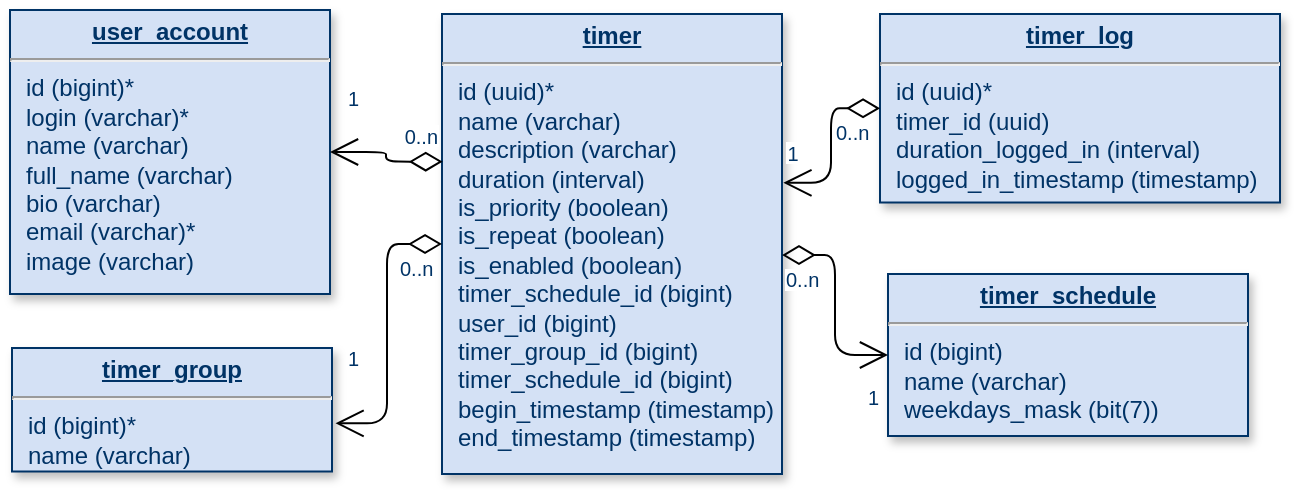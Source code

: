 <mxfile version="22.0.0" type="device">
  <diagram name="Page-1" id="efa7a0a1-bf9b-a30e-e6df-94a7791c09e9">
    <mxGraphModel dx="683" dy="402" grid="1" gridSize="10" guides="1" tooltips="1" connect="1" arrows="1" fold="1" page="1" pageScale="1" pageWidth="826" pageHeight="1169" background="none" math="0" shadow="0">
      <root>
        <mxCell id="0" />
        <mxCell id="1" parent="0" />
        <mxCell id="20" value="&lt;p style=&quot;margin: 0px; margin-top: 4px; text-align: center; text-decoration: underline;&quot;&gt;&lt;strong&gt;timer&lt;/strong&gt;&lt;/p&gt;&lt;hr&gt;&lt;p style=&quot;margin: 0px; margin-left: 8px;&quot;&gt;id (uuid)*&lt;/p&gt;&lt;p style=&quot;margin: 0px; margin-left: 8px;&quot;&gt;name (varchar)&lt;/p&gt;&lt;p style=&quot;margin: 0px; margin-left: 8px;&quot;&gt;description (varchar)&lt;/p&gt;&lt;p style=&quot;margin: 0px; margin-left: 8px;&quot;&gt;duration (interval)&lt;/p&gt;&lt;p style=&quot;margin: 0px; margin-left: 8px;&quot;&gt;is_priority (boolean)&lt;/p&gt;&lt;p style=&quot;margin: 0px; margin-left: 8px;&quot;&gt;is_repeat (boolean)&lt;/p&gt;&lt;p style=&quot;margin: 0px; margin-left: 8px;&quot;&gt;is_enabled (boolean)&lt;/p&gt;&lt;p style=&quot;margin: 0px; margin-left: 8px;&quot;&gt;timer_schedule_id (bigint)&lt;/p&gt;&lt;p style=&quot;margin: 0px; margin-left: 8px;&quot;&gt;user_id (bigint)&lt;/p&gt;&lt;p style=&quot;margin: 0px; margin-left: 8px;&quot;&gt;timer_group_id (bigint)&lt;/p&gt;&lt;p style=&quot;margin: 0px; margin-left: 8px;&quot;&gt;timer_schedule_id (bigint)&lt;/p&gt;&lt;p style=&quot;border-color: var(--border-color); margin: 0px 0px 0px 8px;&quot;&gt;begin_timestamp (timestamp)&lt;/p&gt;&lt;p style=&quot;border-color: var(--border-color); margin: 0px 0px 0px 8px;&quot;&gt;end_timestamp (timestamp)&lt;/p&gt;" style="verticalAlign=top;align=left;overflow=fill;fontSize=12;fontFamily=Helvetica;html=1;strokeColor=#003366;shadow=1;fillColor=#D4E1F5;fontColor=#003366" parent="1" vertex="1">
          <mxGeometry x="310" y="250" width="170" height="230" as="geometry" />
        </mxCell>
        <mxCell id="21" value="&lt;p style=&quot;margin: 0px; margin-top: 4px; text-align: center; text-decoration: underline;&quot;&gt;&lt;strong&gt;user_account&lt;/strong&gt;&lt;/p&gt;&lt;hr&gt;&lt;p style=&quot;margin: 0px; margin-left: 8px;&quot;&gt;id (bigint)*&lt;/p&gt;&lt;p style=&quot;margin: 0px; margin-left: 8px;&quot;&gt;login (varchar)*&lt;/p&gt;&lt;p style=&quot;margin: 0px; margin-left: 8px;&quot;&gt;name (varchar)&lt;/p&gt;&lt;p style=&quot;margin: 0px; margin-left: 8px;&quot;&gt;full_name (varchar)&lt;/p&gt;&lt;p style=&quot;margin: 0px; margin-left: 8px;&quot;&gt;bio (varchar)&lt;/p&gt;&lt;p style=&quot;margin: 0px; margin-left: 8px;&quot;&gt;email (varchar)*&lt;/p&gt;&lt;p style=&quot;margin: 0px; margin-left: 8px;&quot;&gt;image (varchar)&lt;/p&gt;" style="verticalAlign=top;align=left;overflow=fill;fontSize=12;fontFamily=Helvetica;html=1;strokeColor=#003366;shadow=1;fillColor=#D4E1F5;fontColor=#003366" parent="1" vertex="1">
          <mxGeometry x="94" y="248" width="160" height="142" as="geometry" />
        </mxCell>
        <mxCell id="23" value="&lt;p style=&quot;margin: 0px; margin-top: 4px; text-align: center; text-decoration: underline;&quot;&gt;&lt;b&gt;timer_group&lt;/b&gt;&lt;/p&gt;&lt;hr&gt;&lt;p style=&quot;margin: 0px; margin-left: 8px;&quot;&gt;id (bigint)*&lt;/p&gt;&lt;p style=&quot;margin: 0px; margin-left: 8px;&quot;&gt;name (varchar)&lt;/p&gt;" style="verticalAlign=top;align=left;overflow=fill;fontSize=12;fontFamily=Helvetica;html=1;strokeColor=#003366;shadow=1;fillColor=#D4E1F5;fontColor=#003366" parent="1" vertex="1">
          <mxGeometry x="95" y="417" width="160" height="61.75" as="geometry" />
        </mxCell>
        <mxCell id="24" value="&lt;p style=&quot;margin: 0px; margin-top: 4px; text-align: center; text-decoration: underline;&quot;&gt;&lt;strong&gt;timer_schedule&lt;/strong&gt;&lt;/p&gt;&lt;hr&gt;&lt;p style=&quot;margin: 0px; margin-left: 8px;&quot;&gt;id (bigint)&lt;/p&gt;&lt;p style=&quot;margin: 0px; margin-left: 8px;&quot;&gt;name (varchar)&lt;/p&gt;&lt;p style=&quot;margin: 0px; margin-left: 8px;&quot;&gt;weekdays_mask (bit(7))&lt;/p&gt;" style="verticalAlign=top;align=left;overflow=fill;fontSize=12;fontFamily=Helvetica;html=1;strokeColor=#003366;shadow=1;fillColor=#D4E1F5;fontColor=#003366" parent="1" vertex="1">
          <mxGeometry x="533" y="380" width="180" height="81" as="geometry" />
        </mxCell>
        <mxCell id="29" value="&lt;p style=&quot;margin: 0px; margin-top: 4px; text-align: center; text-decoration: underline;&quot;&gt;&lt;strong&gt;timer_log&lt;/strong&gt;&lt;/p&gt;&lt;hr&gt;&lt;p style=&quot;margin: 0px; margin-left: 8px;&quot;&gt;id (uuid)*&lt;/p&gt;&lt;p style=&quot;margin: 0px; margin-left: 8px;&quot;&gt;timer_id (uuid)&lt;/p&gt;&lt;p style=&quot;margin: 0px; margin-left: 8px;&quot;&gt;duration_logged_in (interval)&lt;/p&gt;&lt;p style=&quot;margin: 0px; margin-left: 8px;&quot;&gt;logged_in_timestamp (timestamp)&lt;/p&gt;" style="verticalAlign=top;align=left;overflow=fill;fontSize=12;fontFamily=Helvetica;html=1;strokeColor=#003366;shadow=1;fillColor=#D4E1F5;fontColor=#003366" parent="1" vertex="1">
          <mxGeometry x="529" y="250" width="200" height="94.25" as="geometry" />
        </mxCell>
        <mxCell id="87" value="" style="endArrow=open;endSize=12;startArrow=diamondThin;startSize=14;startFill=0;edgeStyle=orthogonalEdgeStyle;exitX=1;exitY=0.524;exitDx=0;exitDy=0;exitPerimeter=0;" parent="1" source="20" target="24" edge="1">
          <mxGeometry x="519.36" y="200" as="geometry">
            <mxPoint x="519.36" y="200" as="sourcePoint" />
            <mxPoint x="679.36" y="200" as="targetPoint" />
          </mxGeometry>
        </mxCell>
        <mxCell id="88" value="0..n" style="resizable=0;align=left;verticalAlign=top;labelBackgroundColor=#ffffff;fontSize=10;strokeColor=#003366;shadow=1;fillColor=#D4E1F5;fontColor=#003366" parent="87" connectable="0" vertex="1">
          <mxGeometry x="-1" relative="1" as="geometry">
            <mxPoint as="offset" />
          </mxGeometry>
        </mxCell>
        <mxCell id="89" value="1" style="resizable=0;align=right;verticalAlign=top;labelBackgroundColor=#ffffff;fontSize=10;strokeColor=#003366;shadow=1;fillColor=#D4E1F5;fontColor=#003366" parent="87" connectable="0" vertex="1">
          <mxGeometry x="1" relative="1" as="geometry">
            <mxPoint x="-3" y="9" as="offset" />
          </mxGeometry>
        </mxCell>
        <mxCell id="99" value="" style="endArrow=open;endSize=12;startArrow=diamondThin;startSize=14;startFill=0;edgeStyle=orthogonalEdgeStyle;entryX=1.004;entryY=0.367;entryDx=0;entryDy=0;entryPerimeter=0;" parent="1" source="29" target="20" edge="1">
          <mxGeometry x="369.36" y="341" as="geometry">
            <mxPoint x="369.36" y="341" as="sourcePoint" />
            <mxPoint x="529.36" y="341" as="targetPoint" />
            <Array as="points" />
          </mxGeometry>
        </mxCell>
        <mxCell id="100" value="0..n" style="resizable=0;align=left;verticalAlign=top;labelBackgroundColor=#ffffff;fontSize=10;strokeColor=#003366;shadow=1;fillColor=#D4E1F5;fontColor=#003366" parent="99" connectable="0" vertex="1">
          <mxGeometry x="-1" relative="1" as="geometry">
            <mxPoint x="-24" as="offset" />
          </mxGeometry>
        </mxCell>
        <mxCell id="101" value="1" style="resizable=0;align=right;verticalAlign=top;labelBackgroundColor=#ffffff;fontSize=10;strokeColor=#003366;shadow=1;fillColor=#D4E1F5;fontColor=#003366" parent="99" connectable="0" vertex="1">
          <mxGeometry x="1" relative="1" as="geometry">
            <mxPoint x="9" y="-27" as="offset" />
          </mxGeometry>
        </mxCell>
        <mxCell id="SENljcjLXoPM3VzPWneW-114" value="" style="endArrow=open;endSize=12;startArrow=diamondThin;startSize=14;startFill=0;edgeStyle=orthogonalEdgeStyle;exitX=0;exitY=0.5;exitDx=0;exitDy=0;entryX=1.011;entryY=0.61;entryDx=0;entryDy=0;entryPerimeter=0;" parent="1" source="20" target="23" edge="1">
          <mxGeometry x="180" y="220" as="geometry">
            <mxPoint x="570" y="220" as="sourcePoint" />
            <mxPoint x="170" y="410" as="targetPoint" />
          </mxGeometry>
        </mxCell>
        <mxCell id="SENljcjLXoPM3VzPWneW-115" value="0..n" style="resizable=0;align=left;verticalAlign=top;labelBackgroundColor=#ffffff;fontSize=10;strokeColor=#003366;shadow=1;fillColor=#D4E1F5;fontColor=#003366" parent="SENljcjLXoPM3VzPWneW-114" connectable="0" vertex="1">
          <mxGeometry x="-1" relative="1" as="geometry">
            <mxPoint x="-23" as="offset" />
          </mxGeometry>
        </mxCell>
        <mxCell id="SENljcjLXoPM3VzPWneW-116" value="" style="endArrow=open;endSize=12;startArrow=diamondThin;startSize=14;startFill=0;edgeStyle=orthogonalEdgeStyle;entryX=1;entryY=0.5;entryDx=0;entryDy=0;exitX=0.002;exitY=0.321;exitDx=0;exitDy=0;exitPerimeter=0;" parent="1" source="20" target="21" edge="1">
          <mxGeometry x="-206" y="345" as="geometry">
            <mxPoint x="250" y="330" as="sourcePoint" />
            <mxPoint x="141" y="259.0" as="targetPoint" />
          </mxGeometry>
        </mxCell>
        <mxCell id="SENljcjLXoPM3VzPWneW-117" value="0..n" style="resizable=0;align=left;verticalAlign=top;labelBackgroundColor=#ffffff;fontSize=10;strokeColor=#003366;shadow=1;fillColor=#D4E1F5;fontColor=#003366" parent="SENljcjLXoPM3VzPWneW-116" connectable="0" vertex="1">
          <mxGeometry x="-1" relative="1" as="geometry">
            <mxPoint x="-21" y="-25" as="offset" />
          </mxGeometry>
        </mxCell>
        <mxCell id="SENljcjLXoPM3VzPWneW-120" value="1" style="resizable=0;align=right;verticalAlign=top;labelBackgroundColor=#ffffff;fontSize=10;strokeColor=#003366;shadow=1;fillColor=#D4E1F5;fontColor=#003366" parent="1" connectable="0" vertex="1">
          <mxGeometry x="270.003" y="410.002" as="geometry" />
        </mxCell>
        <mxCell id="SENljcjLXoPM3VzPWneW-121" value="1" style="resizable=0;align=right;verticalAlign=top;labelBackgroundColor=#ffffff;fontSize=10;strokeColor=#003366;shadow=1;fillColor=#D4E1F5;fontColor=#003366" parent="1" connectable="0" vertex="1">
          <mxGeometry x="270.003" y="280.002" as="geometry" />
        </mxCell>
      </root>
    </mxGraphModel>
  </diagram>
</mxfile>
